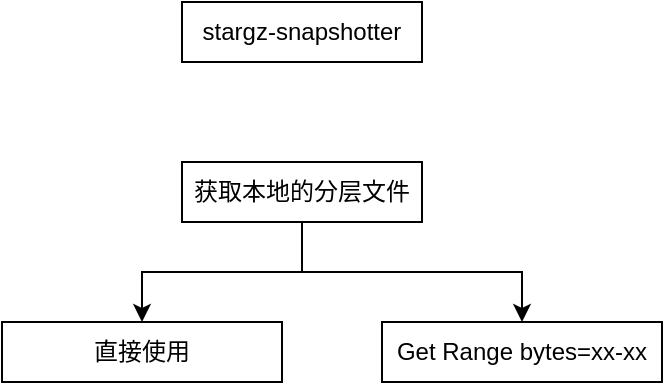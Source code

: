 <mxfile version="27.0.6">
  <diagram name="第 1 页" id="2hMPZHK_pVFsYMpLqJ3m">
    <mxGraphModel dx="1058" dy="688" grid="1" gridSize="10" guides="1" tooltips="1" connect="1" arrows="1" fold="1" page="1" pageScale="1" pageWidth="827" pageHeight="1169" math="0" shadow="0">
      <root>
        <mxCell id="0" />
        <mxCell id="1" parent="0" />
        <mxCell id="_bsNnyrXr3H8NdPXZoFA-1" value="stargz-snapshotter" style="rounded=0;whiteSpace=wrap;html=1;" vertex="1" parent="1">
          <mxGeometry x="190" y="250" width="120" height="30" as="geometry" />
        </mxCell>
        <mxCell id="_bsNnyrXr3H8NdPXZoFA-4" style="edgeStyle=orthogonalEdgeStyle;rounded=0;orthogonalLoop=1;jettySize=auto;html=1;exitX=0.5;exitY=1;exitDx=0;exitDy=0;entryX=0.5;entryY=0;entryDx=0;entryDy=0;" edge="1" parent="1" source="_bsNnyrXr3H8NdPXZoFA-2" target="_bsNnyrXr3H8NdPXZoFA-3">
          <mxGeometry relative="1" as="geometry" />
        </mxCell>
        <mxCell id="_bsNnyrXr3H8NdPXZoFA-6" style="edgeStyle=orthogonalEdgeStyle;rounded=0;orthogonalLoop=1;jettySize=auto;html=1;exitX=0.5;exitY=1;exitDx=0;exitDy=0;" edge="1" parent="1" source="_bsNnyrXr3H8NdPXZoFA-2" target="_bsNnyrXr3H8NdPXZoFA-5">
          <mxGeometry relative="1" as="geometry" />
        </mxCell>
        <mxCell id="_bsNnyrXr3H8NdPXZoFA-2" value="获取本地的分层文件" style="rounded=0;whiteSpace=wrap;html=1;" vertex="1" parent="1">
          <mxGeometry x="190" y="330" width="120" height="30" as="geometry" />
        </mxCell>
        <mxCell id="_bsNnyrXr3H8NdPXZoFA-3" value="Get Range bytes=xx-xx" style="rounded=0;whiteSpace=wrap;html=1;" vertex="1" parent="1">
          <mxGeometry x="290" y="410" width="140" height="30" as="geometry" />
        </mxCell>
        <mxCell id="_bsNnyrXr3H8NdPXZoFA-5" value="直接使用" style="rounded=0;whiteSpace=wrap;html=1;" vertex="1" parent="1">
          <mxGeometry x="100" y="410" width="140" height="30" as="geometry" />
        </mxCell>
      </root>
    </mxGraphModel>
  </diagram>
</mxfile>
